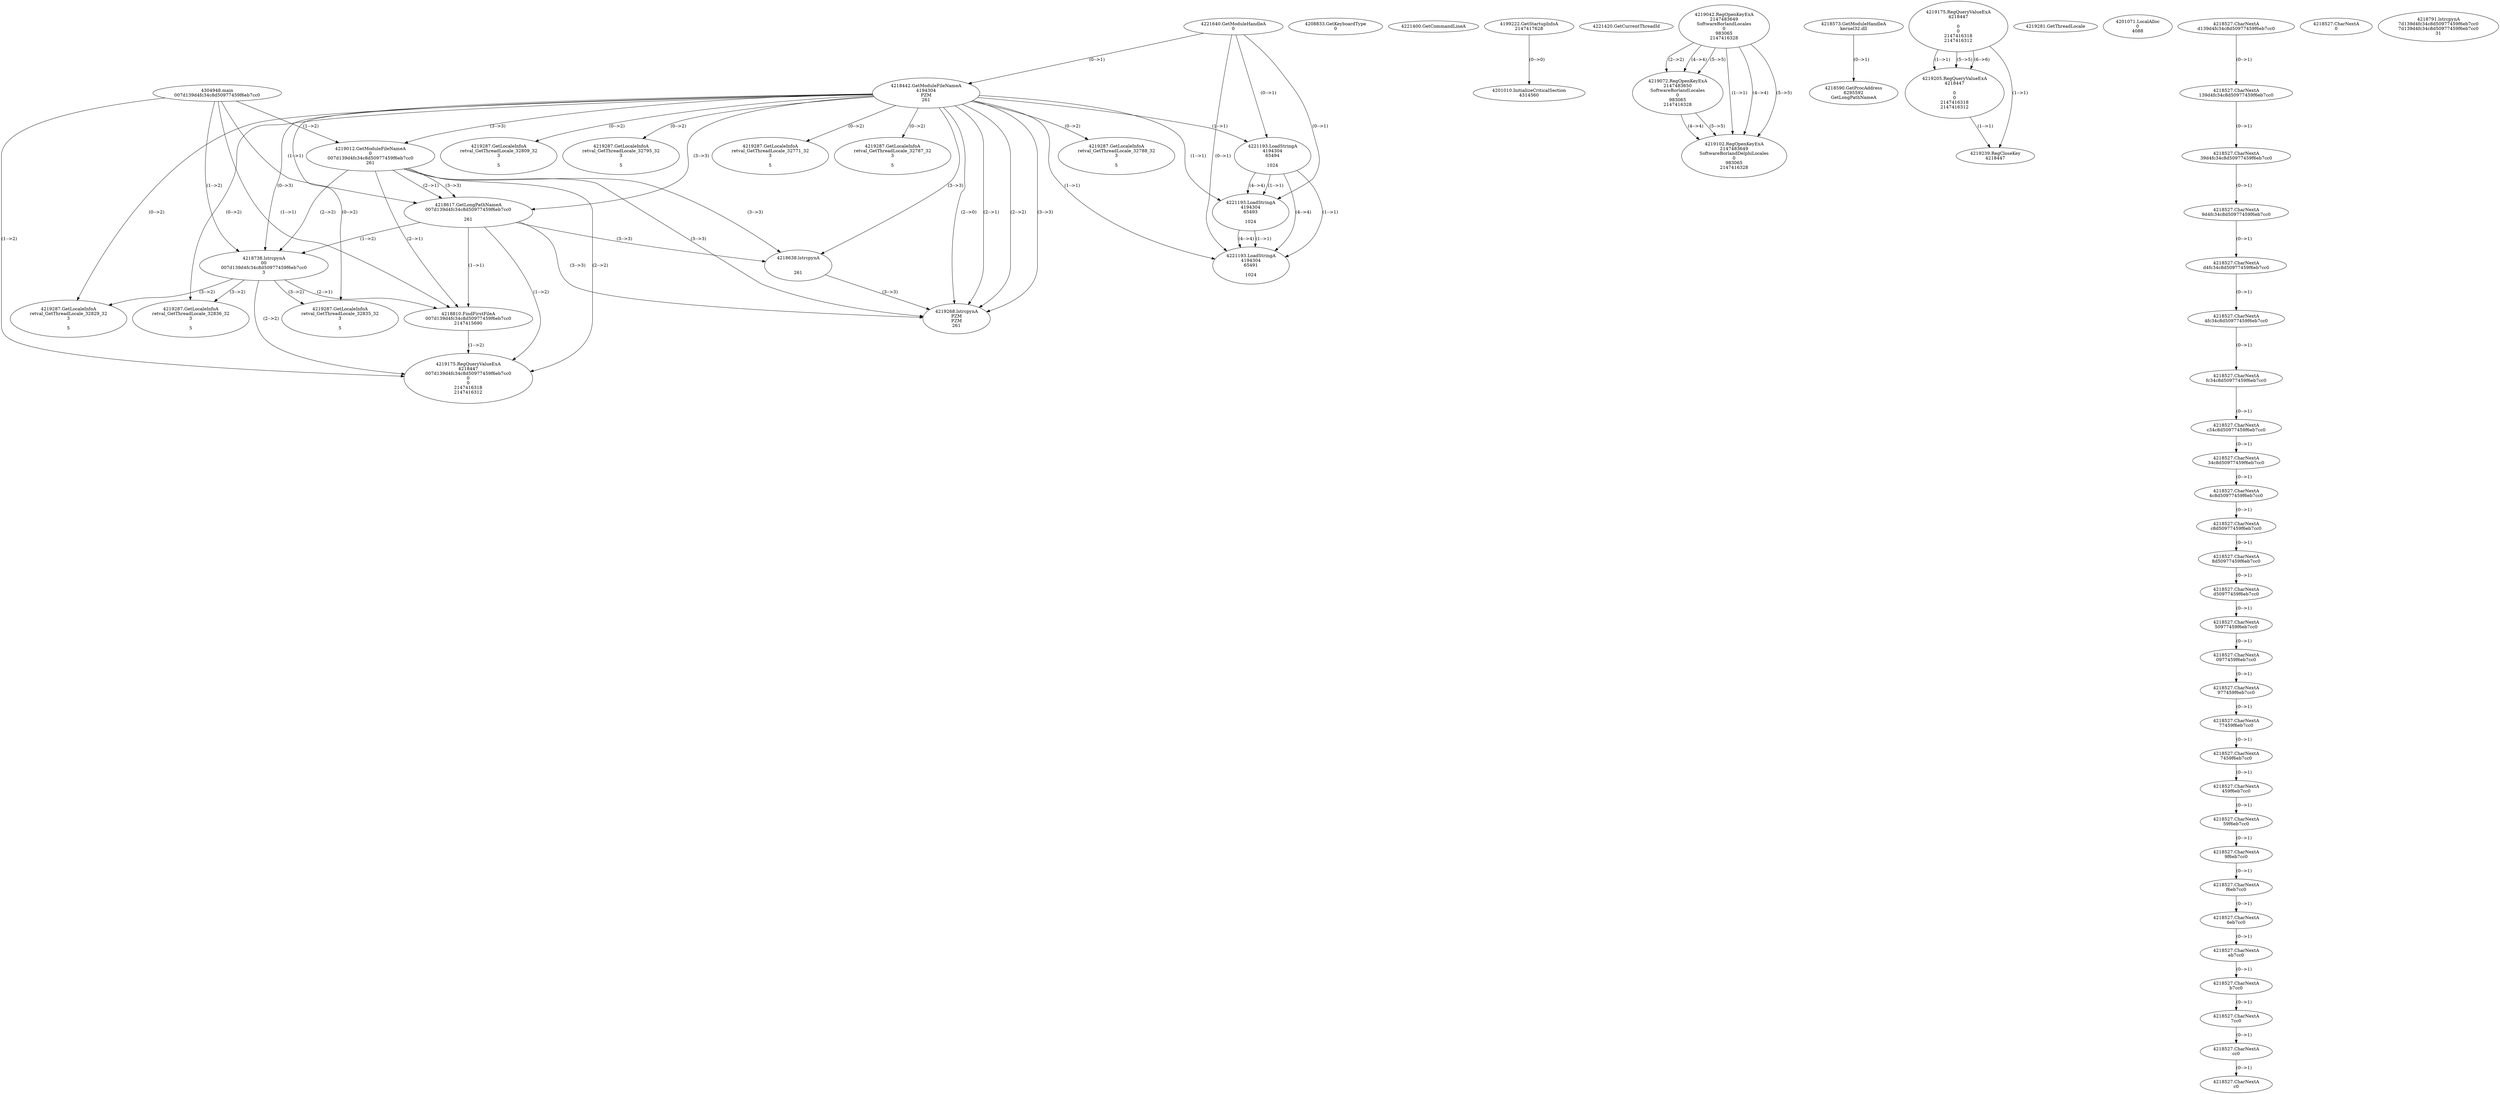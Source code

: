 // Global SCDG with merge call
digraph {
	0 [label="4304948.main
007d139d4fc34c8d50977459f6eb7cc0"]
	1 [label="4221640.GetModuleHandleA
0"]
	2 [label="4208833.GetKeyboardType
0"]
	3 [label="4221400.GetCommandLineA
"]
	4 [label="4199222.GetStartupInfoA
2147417628"]
	5 [label="4221420.GetCurrentThreadId
"]
	6 [label="4218442.GetModuleFileNameA
4194304
PZM
261"]
	1 -> 6 [label="(0-->1)"]
	7 [label="4219012.GetModuleFileNameA
0
007d139d4fc34c8d50977459f6eb7cc0
261"]
	0 -> 7 [label="(1-->2)"]
	6 -> 7 [label="(3-->3)"]
	8 [label="4219042.RegOpenKeyExA
2147483649
Software\Borland\Locales
0
983065
2147416328"]
	9 [label="4218573.GetModuleHandleA
kernel32.dll"]
	10 [label="4218590.GetProcAddress
6295592
GetLongPathNameA"]
	9 -> 10 [label="(0-->1)"]
	11 [label="4218617.GetLongPathNameA
007d139d4fc34c8d50977459f6eb7cc0

261"]
	0 -> 11 [label="(1-->1)"]
	7 -> 11 [label="(2-->1)"]
	6 -> 11 [label="(3-->3)"]
	7 -> 11 [label="(3-->3)"]
	12 [label="4218638.lstrcpynA


261"]
	6 -> 12 [label="(3-->3)"]
	7 -> 12 [label="(3-->3)"]
	11 -> 12 [label="(3-->3)"]
	13 [label="4219175.RegQueryValueExA
4218447

0
0
2147416318
2147416312"]
	14 [label="4219205.RegQueryValueExA
4218447

0
0
2147416318
2147416312"]
	13 -> 14 [label="(1-->1)"]
	13 -> 14 [label="(5-->5)"]
	13 -> 14 [label="(6-->6)"]
	15 [label="4219239.RegCloseKey
4218447"]
	13 -> 15 [label="(1-->1)"]
	14 -> 15 [label="(1-->1)"]
	16 [label="4219268.lstrcpynA
PZM
PZM
261"]
	6 -> 16 [label="(2-->1)"]
	6 -> 16 [label="(2-->2)"]
	6 -> 16 [label="(3-->3)"]
	7 -> 16 [label="(3-->3)"]
	11 -> 16 [label="(3-->3)"]
	12 -> 16 [label="(3-->3)"]
	6 -> 16 [label="(2-->0)"]
	17 [label="4219281.GetThreadLocale
"]
	18 [label="4219287.GetLocaleInfoA
retval_GetThreadLocale_32787_32
3

5"]
	6 -> 18 [label="(0-->2)"]
	19 [label="4221193.LoadStringA
4194304
65494

1024"]
	1 -> 19 [label="(0-->1)"]
	6 -> 19 [label="(1-->1)"]
	20 [label="4201010.InitializeCriticalSection
4314560"]
	4 -> 20 [label="(0-->0)"]
	21 [label="4201071.LocalAlloc
0
4088"]
	22 [label="4219072.RegOpenKeyExA
2147483650
Software\Borland\Locales
0
983065
2147416328"]
	8 -> 22 [label="(2-->2)"]
	8 -> 22 [label="(4-->4)"]
	8 -> 22 [label="(5-->5)"]
	23 [label="4219102.RegOpenKeyExA
2147483649
Software\Borland\Delphi\Locales
0
983065
2147416328"]
	8 -> 23 [label="(1-->1)"]
	8 -> 23 [label="(4-->4)"]
	22 -> 23 [label="(4-->4)"]
	8 -> 23 [label="(5-->5)"]
	22 -> 23 [label="(5-->5)"]
	24 [label="4219287.GetLocaleInfoA
retval_GetThreadLocale_32788_32
3

5"]
	6 -> 24 [label="(0-->2)"]
	25 [label="4221193.LoadStringA
4194304
65493

1024"]
	1 -> 25 [label="(0-->1)"]
	6 -> 25 [label="(1-->1)"]
	19 -> 25 [label="(1-->1)"]
	19 -> 25 [label="(4-->4)"]
	26 [label="4221193.LoadStringA
4194304
65491

1024"]
	1 -> 26 [label="(0-->1)"]
	6 -> 26 [label="(1-->1)"]
	19 -> 26 [label="(1-->1)"]
	25 -> 26 [label="(1-->1)"]
	19 -> 26 [label="(4-->4)"]
	25 -> 26 [label="(4-->4)"]
	27 [label="4218738.lstrcpynA
00
007d139d4fc34c8d50977459f6eb7cc0
3"]
	0 -> 27 [label="(1-->2)"]
	7 -> 27 [label="(2-->2)"]
	11 -> 27 [label="(1-->2)"]
	6 -> 27 [label="(0-->3)"]
	28 [label="4218527.CharNextA
d139d4fc34c8d50977459f6eb7cc0"]
	29 [label="4218527.CharNextA
139d4fc34c8d50977459f6eb7cc0"]
	28 -> 29 [label="(0-->1)"]
	30 [label="4218527.CharNextA
39d4fc34c8d50977459f6eb7cc0"]
	29 -> 30 [label="(0-->1)"]
	31 [label="4218527.CharNextA
9d4fc34c8d50977459f6eb7cc0"]
	30 -> 31 [label="(0-->1)"]
	32 [label="4218527.CharNextA
d4fc34c8d50977459f6eb7cc0"]
	31 -> 32 [label="(0-->1)"]
	33 [label="4218527.CharNextA
4fc34c8d50977459f6eb7cc0"]
	32 -> 33 [label="(0-->1)"]
	34 [label="4218527.CharNextA
fc34c8d50977459f6eb7cc0"]
	33 -> 34 [label="(0-->1)"]
	35 [label="4218527.CharNextA
c34c8d50977459f6eb7cc0"]
	34 -> 35 [label="(0-->1)"]
	36 [label="4218527.CharNextA
34c8d50977459f6eb7cc0"]
	35 -> 36 [label="(0-->1)"]
	37 [label="4218527.CharNextA
4c8d50977459f6eb7cc0"]
	36 -> 37 [label="(0-->1)"]
	38 [label="4218527.CharNextA
c8d50977459f6eb7cc0"]
	37 -> 38 [label="(0-->1)"]
	39 [label="4218527.CharNextA
8d50977459f6eb7cc0"]
	38 -> 39 [label="(0-->1)"]
	40 [label="4218527.CharNextA
d50977459f6eb7cc0"]
	39 -> 40 [label="(0-->1)"]
	41 [label="4218527.CharNextA
50977459f6eb7cc0"]
	40 -> 41 [label="(0-->1)"]
	42 [label="4218527.CharNextA
0977459f6eb7cc0"]
	41 -> 42 [label="(0-->1)"]
	43 [label="4218527.CharNextA
977459f6eb7cc0"]
	42 -> 43 [label="(0-->1)"]
	44 [label="4218527.CharNextA
77459f6eb7cc0"]
	43 -> 44 [label="(0-->1)"]
	45 [label="4218527.CharNextA
7459f6eb7cc0"]
	44 -> 45 [label="(0-->1)"]
	46 [label="4218527.CharNextA
459f6eb7cc0"]
	45 -> 46 [label="(0-->1)"]
	47 [label="4218527.CharNextA
59f6eb7cc0"]
	46 -> 47 [label="(0-->1)"]
	48 [label="4218527.CharNextA
9f6eb7cc0"]
	47 -> 48 [label="(0-->1)"]
	49 [label="4218527.CharNextA
f6eb7cc0"]
	48 -> 49 [label="(0-->1)"]
	50 [label="4218527.CharNextA
6eb7cc0"]
	49 -> 50 [label="(0-->1)"]
	51 [label="4218527.CharNextA
eb7cc0"]
	50 -> 51 [label="(0-->1)"]
	52 [label="4218527.CharNextA
b7cc0"]
	51 -> 52 [label="(0-->1)"]
	53 [label="4218527.CharNextA
7cc0"]
	52 -> 53 [label="(0-->1)"]
	54 [label="4218527.CharNextA
cc0"]
	53 -> 54 [label="(0-->1)"]
	55 [label="4218527.CharNextA
c0"]
	54 -> 55 [label="(0-->1)"]
	56 [label="4218527.CharNextA
0"]
	57 [label="4218791.lstrcpynA
7d139d4fc34c8d50977459f6eb7cc0
7d139d4fc34c8d50977459f6eb7cc0
31"]
	58 [label="4218810.FindFirstFileA
007d139d4fc34c8d50977459f6eb7cc0
2147415690"]
	0 -> 58 [label="(1-->1)"]
	7 -> 58 [label="(2-->1)"]
	11 -> 58 [label="(1-->1)"]
	27 -> 58 [label="(2-->1)"]
	59 [label="4219175.RegQueryValueExA
4218447
007d139d4fc34c8d50977459f6eb7cc0
0
0
2147416318
2147416312"]
	0 -> 59 [label="(1-->2)"]
	7 -> 59 [label="(2-->2)"]
	11 -> 59 [label="(1-->2)"]
	27 -> 59 [label="(2-->2)"]
	58 -> 59 [label="(1-->2)"]
	60 [label="4219287.GetLocaleInfoA
retval_GetThreadLocale_32829_32
3

5"]
	6 -> 60 [label="(0-->2)"]
	27 -> 60 [label="(3-->2)"]
	61 [label="4219287.GetLocaleInfoA
retval_GetThreadLocale_32809_32
3

5"]
	6 -> 61 [label="(0-->2)"]
	62 [label="4219287.GetLocaleInfoA
retval_GetThreadLocale_32795_32
3

5"]
	6 -> 62 [label="(0-->2)"]
	63 [label="4219287.GetLocaleInfoA
retval_GetThreadLocale_32771_32
3

5"]
	6 -> 63 [label="(0-->2)"]
	64 [label="4219287.GetLocaleInfoA
retval_GetThreadLocale_32835_32
3

5"]
	6 -> 64 [label="(0-->2)"]
	27 -> 64 [label="(3-->2)"]
	65 [label="4219287.GetLocaleInfoA
retval_GetThreadLocale_32836_32
3

5"]
	6 -> 65 [label="(0-->2)"]
	27 -> 65 [label="(3-->2)"]
}
